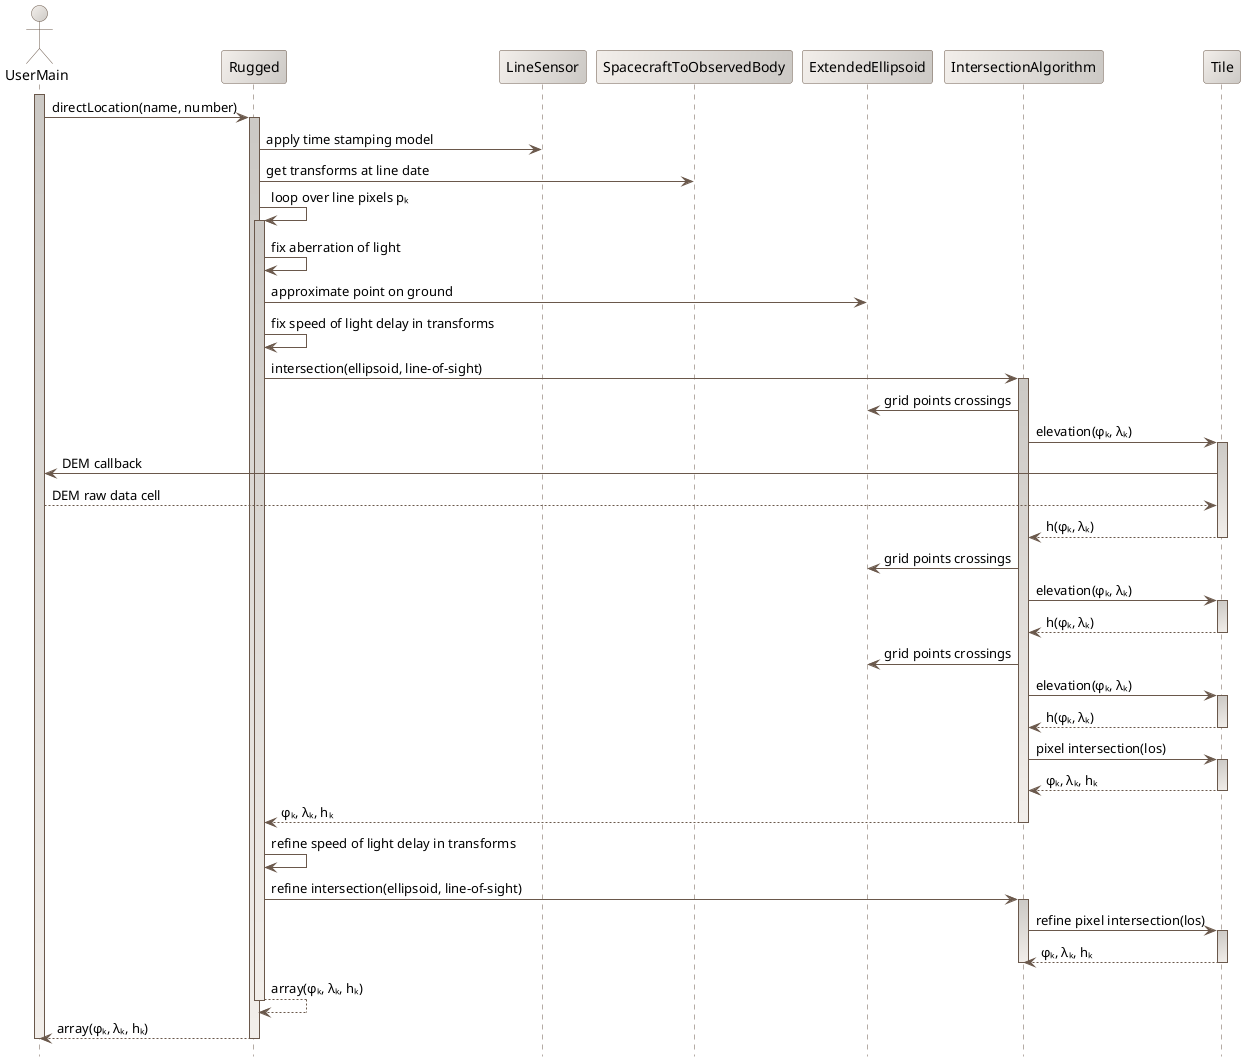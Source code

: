 ' Copyright 2013-2017 CS Systèmes d'Information
' Licensed to CS Systèmes d'Information (CS) under one or more
' contributor license agreements.  See the NOTICE file distributed with
' this work for additional information regarding copyright ownership.
' CS licenses this file to You under the Apache License, Version 2.0
' (the "License"); you may not use this file except in compliance with
' the License.  You may obtain a copy of the License at
'
'   http://www.apache.org/licenses/LICENSE-2.0
'
' Unless required by applicable law or agreed to in writing, software
' distributed under the License is distributed on an "AS IS" BASIS,
' WITHOUT WARRANTIES OR CONDITIONS OF ANY KIND, either express or implied.
' See the License for the specific language governing permissions and
' limitations under the License.

@startuml

  skinparam svek                                true
  skinparam NoteBackgroundColor                 #F3EFEB
  skinparam NoteBorderColor                     #691616
  skinparam NoteFontColor                       #691616
  skinparam SequenceActorBorderColor            #6A584B
  skinparam SequenceActorBackgroundColor        #F3EFEB/CCC9C5
  skinparam SequenceParticipantBackgroundColor  #F3EFEB/CCC9C5
  skinparam SequenceParticipantBorderColor      #6A584B
  skinparam SequenceLifeLineBackgroundColor     #CCC9C5/F3EFEB
  skinparam SequenceLifeLineBorderColor         #6A584B
  skinparam SequenceArrowColor                  #6A584B
  skinparam SequenceBorderColor                 #6A584B
  skinparam SequenceFontSize                    11

  hide footbox

  actor       "UserMain" as A
  participant "Rugged" as R
  participant "LineSensor" as LS
  participant "SpacecraftToObservedBody" as S
  participant "ExtendedEllipsoid" as E
  participant "IntersectionAlgorithm" as G
  participant "Tile" as T

  activate A
     A  -> R : directLocation(name, number)
     activate R
       R -> LS : apply time stamping model
       R -> S : get transforms at line date
       R -> R : loop over line pixels pₖ
       activate R
         R -> R : fix aberration of light
         R -> E : approximate point on ground
         R -> R : fix speed of light delay in transforms
         R -> G : intersection(ellipsoid, line-of-sight)
         activate G
           G -> E  : grid points crossings
           G -> T : elevation(φₖ, λₖ)
           activate T
             T -> A : DEM callback
             A --> T : DEM raw data cell
             T --> G : h(φₖ, λₖ)
           deactivate T
           G -> E  : grid points crossings
           G -> T : elevation(φₖ, λₖ)
           activate T
             T --> G : h(φₖ, λₖ)
           deactivate T
           G -> E  : grid points crossings
           G -> T : elevation(φₖ, λₖ)
           activate T
             T --> G : h(φₖ, λₖ)
           deactivate T
           G -> T  : pixel intersection(los)
           activate T
             T --> G : φₖ, λₖ, hₖ
           deactivate T
           G --> R : φₖ, λₖ, hₖ
         deactivate G
         R -> R : refine speed of light delay in transforms
         R -> G : refine intersection(ellipsoid, line-of-sight)
         activate G
           G -> T  : refine pixel intersection(los)
           activate T
             T --> G : φₖ, λₖ, hₖ
           deactivate T
         deactivate G
         R --> R : array(φₖ, λₖ, hₖ)
       deactivate R
       R --> A : array(φₖ, λₖ, hₖ)
     deactivate R
  deactivate A

@enduml

